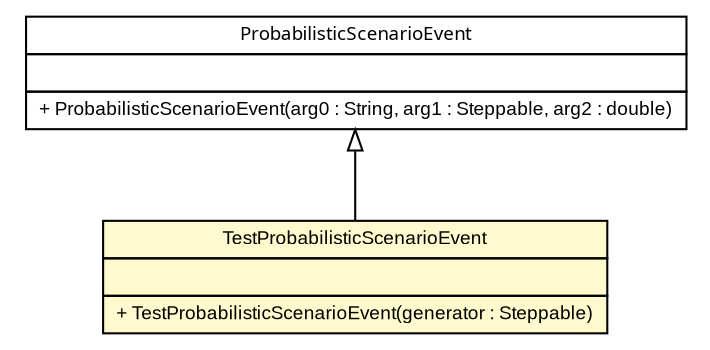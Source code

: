 #!/usr/local/bin/dot
#
# Class diagram 
# Generated by UMLGraph version 5.1 (http://www.umlgraph.org/)
#

digraph G {
	edge [fontname="arial",fontsize=10,labelfontname="arial",labelfontsize=10];
	node [fontname="arial",fontsize=10,shape=plaintext];
	nodesep=0.25;
	ranksep=0.5;
	// es.upm.dit.gsi.shanks.notification.util.test.TestProbabilisticScenarioEvent
	c7007 [label=<<table title="es.upm.dit.gsi.shanks.notification.util.test.TestProbabilisticScenarioEvent" border="0" cellborder="1" cellspacing="0" cellpadding="2" port="p" bgcolor="lemonChiffon" href="./TestProbabilisticScenarioEvent.html">
		<tr><td><table border="0" cellspacing="0" cellpadding="1">
<tr><td align="center" balign="center"> TestProbabilisticScenarioEvent </td></tr>
		</table></td></tr>
		<tr><td><table border="0" cellspacing="0" cellpadding="1">
<tr><td align="left" balign="left">  </td></tr>
		</table></td></tr>
		<tr><td><table border="0" cellspacing="0" cellpadding="1">
<tr><td align="left" balign="left"> + TestProbabilisticScenarioEvent(generator : Steppable) </td></tr>
		</table></td></tr>
		</table>>, fontname="arial", fontcolor="black", fontsize=9.0];
	//es.upm.dit.gsi.shanks.notification.util.test.TestProbabilisticScenarioEvent extends es.upm.dit.gsi.shanks.model.event.scenario.ProbabilisticScenarioEvent
	c7020:p -> c7007:p [dir=back,arrowtail=empty];
	// es.upm.dit.gsi.shanks.model.event.scenario.ProbabilisticScenarioEvent
	c7020 [label=<<table title="es.upm.dit.gsi.shanks.model.event.scenario.ProbabilisticScenarioEvent" border="0" cellborder="1" cellspacing="0" cellpadding="2" port="p" href="http://java.sun.com/j2se/1.4.2/docs/api/es/upm/dit/gsi/shanks/model/event/scenario/ProbabilisticScenarioEvent.html">
		<tr><td><table border="0" cellspacing="0" cellpadding="1">
<tr><td align="center" balign="center"><font face="ariali"> ProbabilisticScenarioEvent </font></td></tr>
		</table></td></tr>
		<tr><td><table border="0" cellspacing="0" cellpadding="1">
<tr><td align="left" balign="left">  </td></tr>
		</table></td></tr>
		<tr><td><table border="0" cellspacing="0" cellpadding="1">
<tr><td align="left" balign="left"> + ProbabilisticScenarioEvent(arg0 : String, arg1 : Steppable, arg2 : double) </td></tr>
		</table></td></tr>
		</table>>, fontname="arial", fontcolor="black", fontsize=9.0];
}

